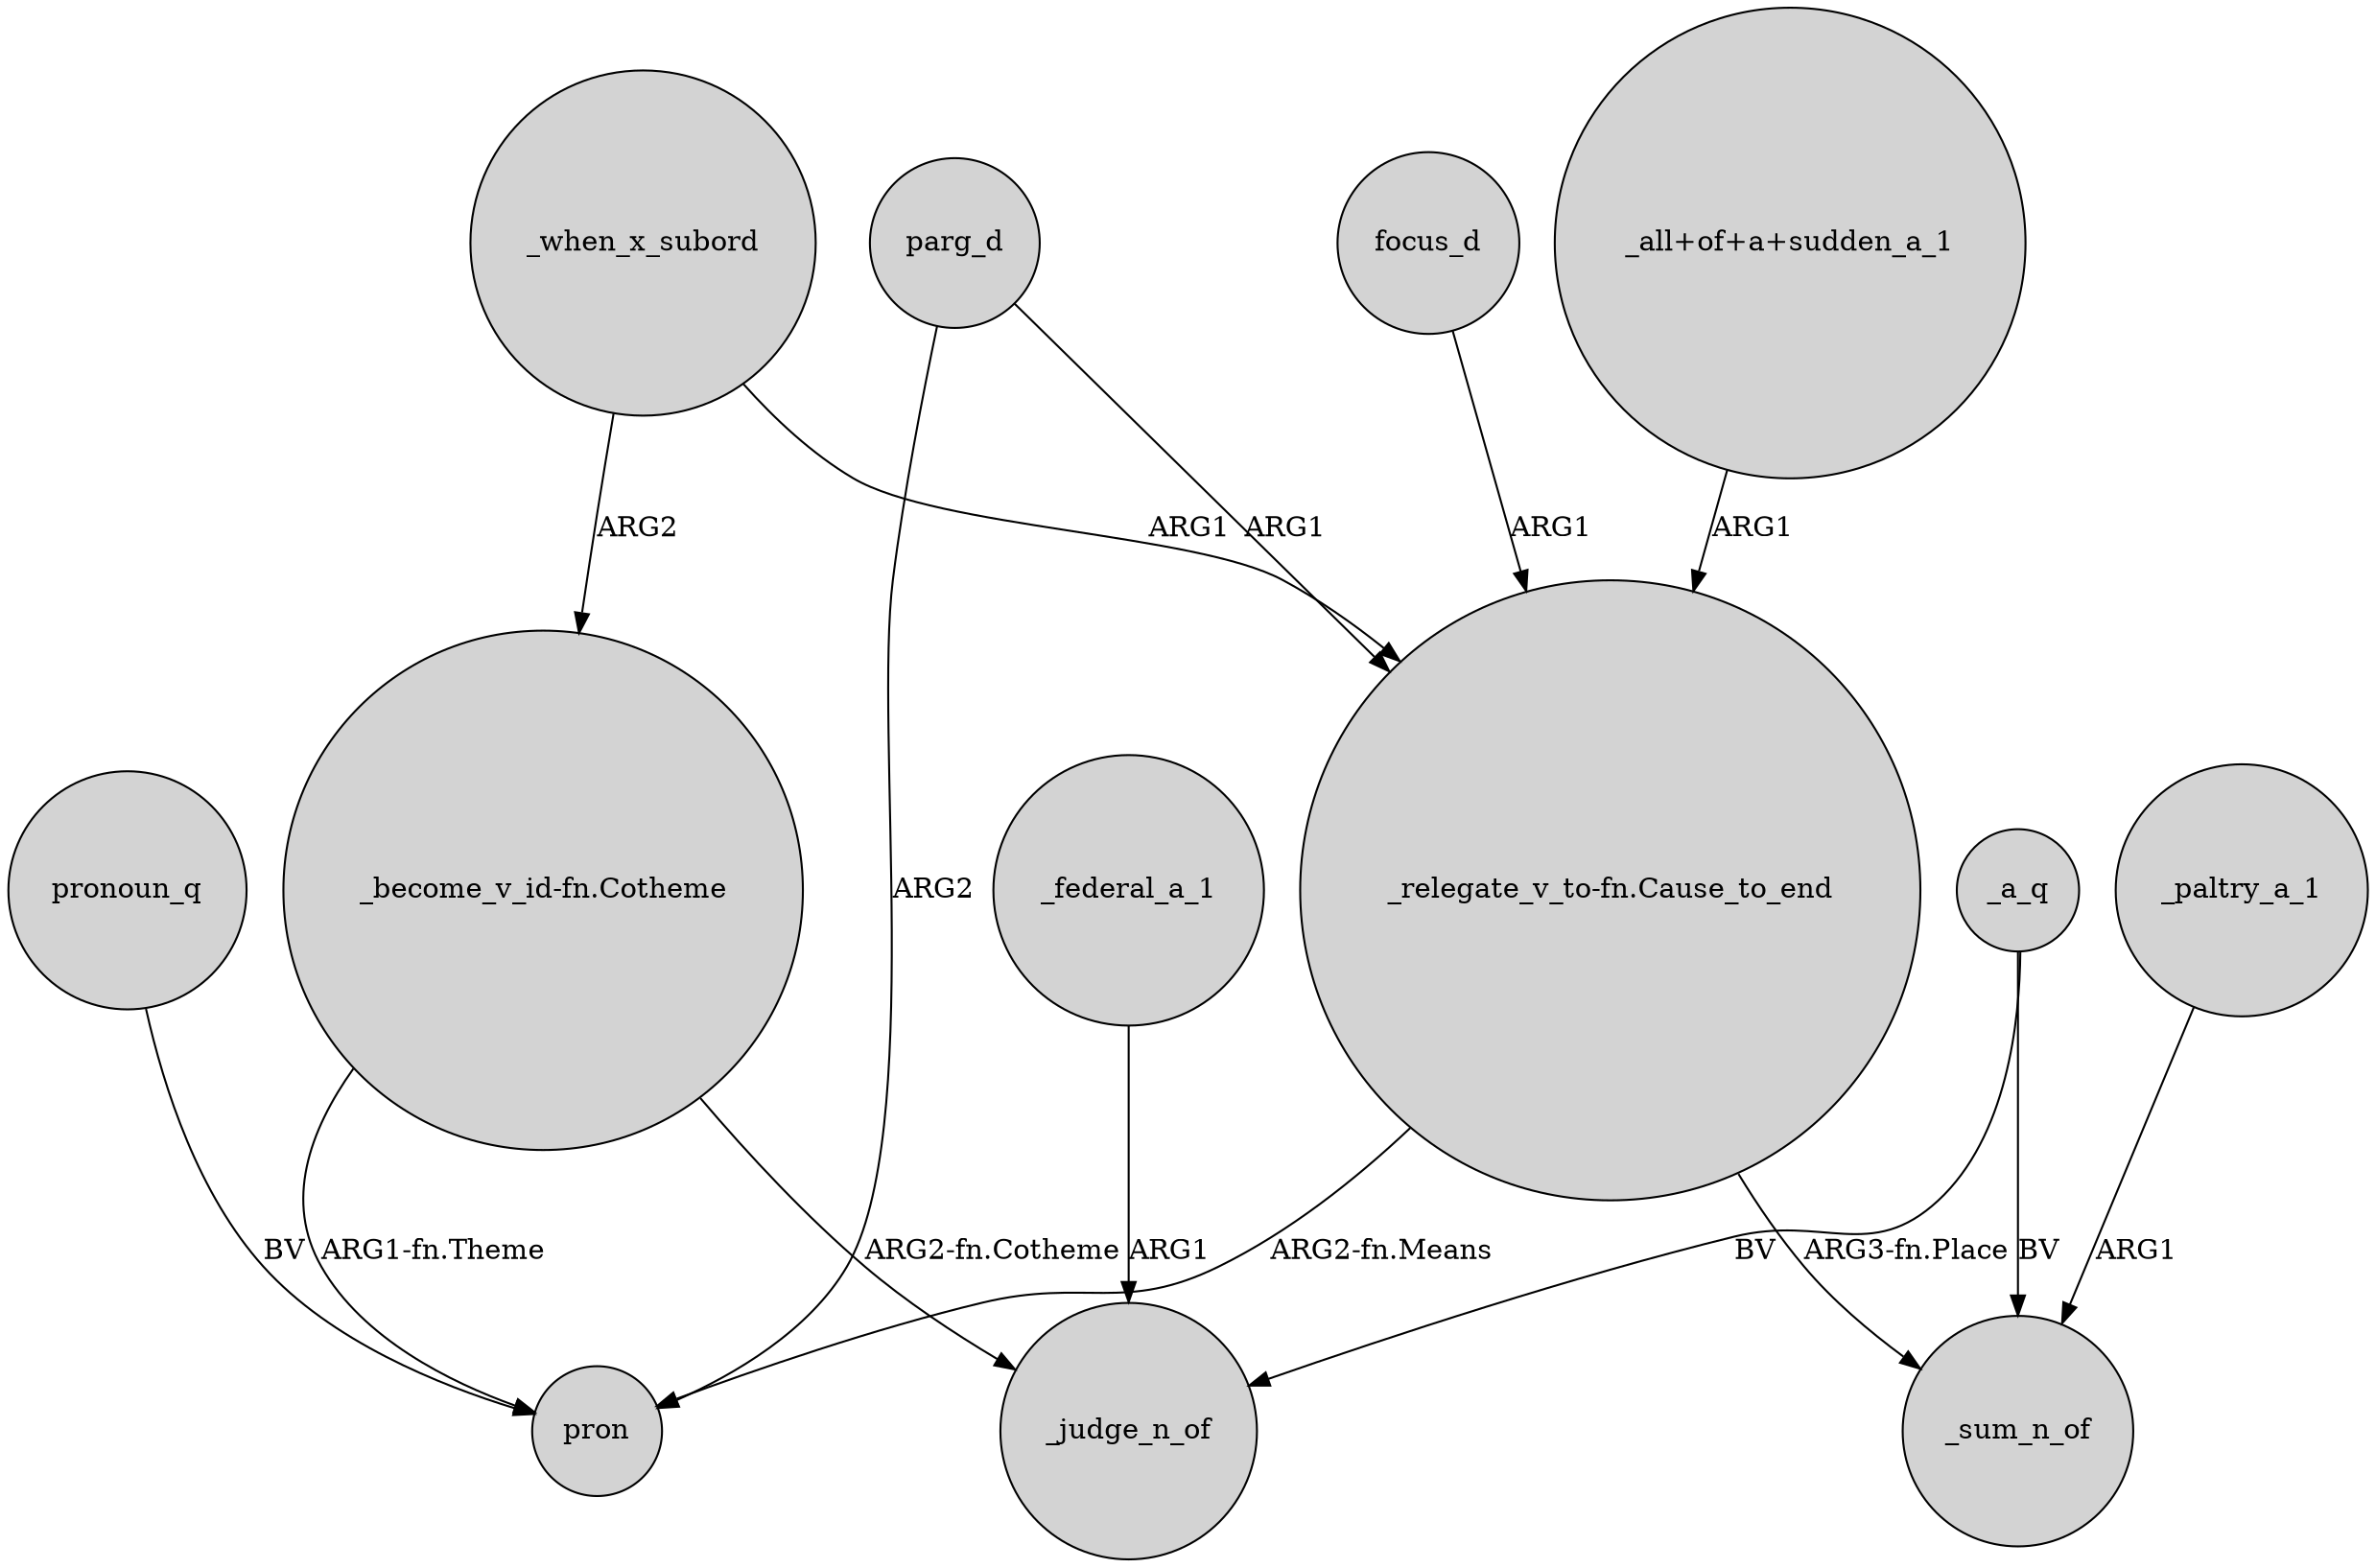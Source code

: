 digraph {
	node [shape=circle style=filled]
	pronoun_q -> pron [label=BV]
	_a_q -> _judge_n_of [label=BV]
	_when_x_subord -> "_relegate_v_to-fn.Cause_to_end" [label=ARG1]
	_when_x_subord -> "_become_v_id-fn.Cotheme" [label=ARG2]
	_a_q -> _sum_n_of [label=BV]
	parg_d -> pron [label=ARG2]
	_federal_a_1 -> _judge_n_of [label=ARG1]
	"_become_v_id-fn.Cotheme" -> _judge_n_of [label="ARG2-fn.Cotheme"]
	parg_d -> "_relegate_v_to-fn.Cause_to_end" [label=ARG1]
	"_relegate_v_to-fn.Cause_to_end" -> _sum_n_of [label="ARG3-fn.Place"]
	"_relegate_v_to-fn.Cause_to_end" -> pron [label="ARG2-fn.Means"]
	_paltry_a_1 -> _sum_n_of [label=ARG1]
	focus_d -> "_relegate_v_to-fn.Cause_to_end" [label=ARG1]
	"_become_v_id-fn.Cotheme" -> pron [label="ARG1-fn.Theme"]
	"_all+of+a+sudden_a_1" -> "_relegate_v_to-fn.Cause_to_end" [label=ARG1]
}
